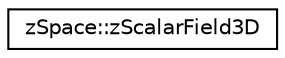 digraph "Graphical Class Hierarchy"
{
  edge [fontname="Helvetica",fontsize="10",labelfontname="Helvetica",labelfontsize="10"];
  node [fontname="Helvetica",fontsize="10",shape=record];
  rankdir="LR";
  Node0 [label="zSpace::zScalarField3D",height=0.2,width=0.4,color="black", fillcolor="white", style="filled",URL="$classz_space_1_1z_scalar_field3_d.html"];
}
